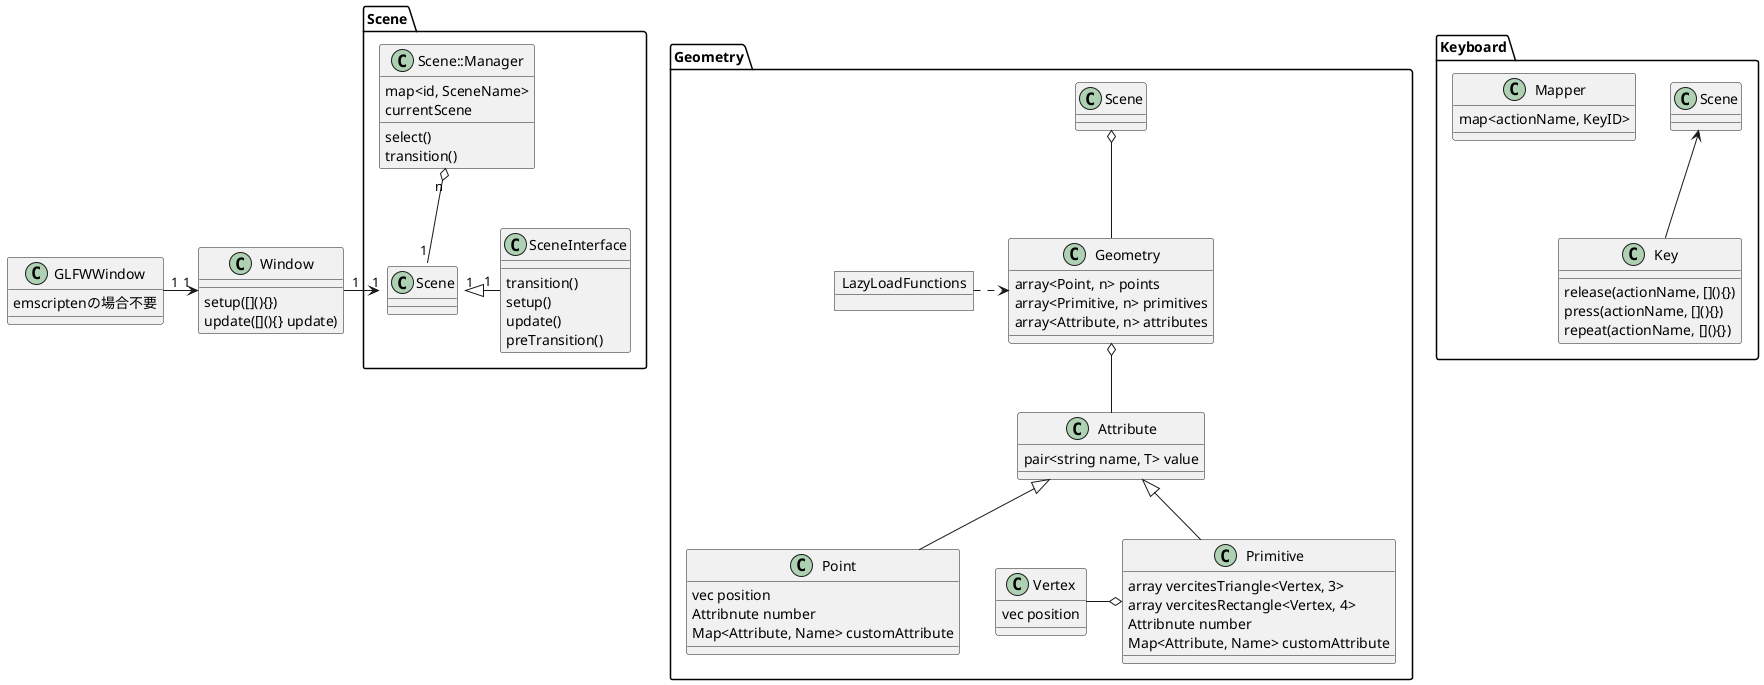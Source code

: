 @startuml thux
' eventは各自のオブジェクトが持ちたい

class GLFWWindow {
    emscriptenの場合不要
}
GLFWWindow "1" -> "1" Window

class Window {
    setup([](){})
    update([](){} update)
}
' Window --> Scene
' Window --> Geometry

package Scene {
    Window "1" -> "1" Scene::Manager
    
    class Scene::Manager {
        map<id, SceneName>
        currentScene
        select()
        transition()
    }
    Scene::Manager "n" o-- "1" Scene

    class Scene {
    }

    Scene "1" <|- "1" SceneInterface
    class SceneInterface {
        transition()
        setup()
        update()
        preTransition()
    }
}

package Keyboard {
    ' 1 : n ? key('e')
    ' 1 : 1 key().press('e')
    Scene <-- Key 
    class Key {
        release(actionName, [](){})
        press(actionName, [](){})
        repeat(actionName, [](){})
    }

    class Mapper {
        map<actionName, KeyID>
    }
}

package Geometry {
    class Geometry {
        array<Point, n> points
        array<Primitive, n> primitives
        array<Attribute, n> attributes
    }
    Scene o-- Geometry

    Geometry o-- Attribute

    object LazyLoadFunctions {

    }
    LazyLoadFunctions .> Geometry

    class Attribute {
        pair<string name, T> value
    }

    class Point {
        vec position
        Attribnute number
        Map<Attribute, Name> customAttribute
    }
    Attribute <|-- Point

    class Primitive {
        array vercitesTriangle<Vertex, 3>
        array vercitesRectangle<Vertex, 4>
        Attribnute number
        Map<Attribute, Name> customAttribute
    }
    Attribute <|-- Primitive

    class Vertex {
        vec position
    }
    Vertex -o Primitive
    ' Vertex <|- Attribute
}
@enduml